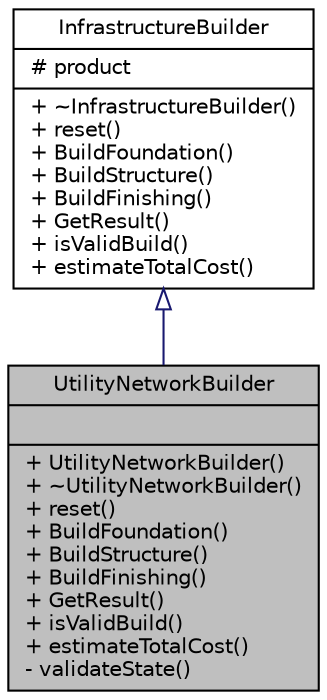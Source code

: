 digraph "UtilityNetworkBuilder"
{
 // LATEX_PDF_SIZE
  edge [fontname="Helvetica",fontsize="10",labelfontname="Helvetica",labelfontsize="10"];
  node [fontname="Helvetica",fontsize="10",shape=record];
  Node1 [label="{UtilityNetworkBuilder\n||+ UtilityNetworkBuilder()\l+ ~UtilityNetworkBuilder()\l+ reset()\l+ BuildFoundation()\l+ BuildStructure()\l+ BuildFinishing()\l+ GetResult()\l+ isValidBuild()\l+ estimateTotalCost()\l- validateState()\l}",height=0.2,width=0.4,color="black", fillcolor="grey75", style="filled", fontcolor="black",tooltip="Builder class that constructs UtilityNetwork objects."];
  Node2 -> Node1 [dir="back",color="midnightblue",fontsize="10",style="solid",arrowtail="onormal",fontname="Helvetica"];
  Node2 [label="{InfrastructureBuilder\n|# product\l|+ ~InfrastructureBuilder()\l+ reset()\l+ BuildFoundation()\l+ BuildStructure()\l+ BuildFinishing()\l+ GetResult()\l+ isValidBuild()\l+ estimateTotalCost()\l}",height=0.2,width=0.4,color="black", fillcolor="white", style="filled",URL="$classInfrastructureBuilder.html",tooltip="Abstract builder class that defines the interface for constructing Infrastructure objects."];
}

